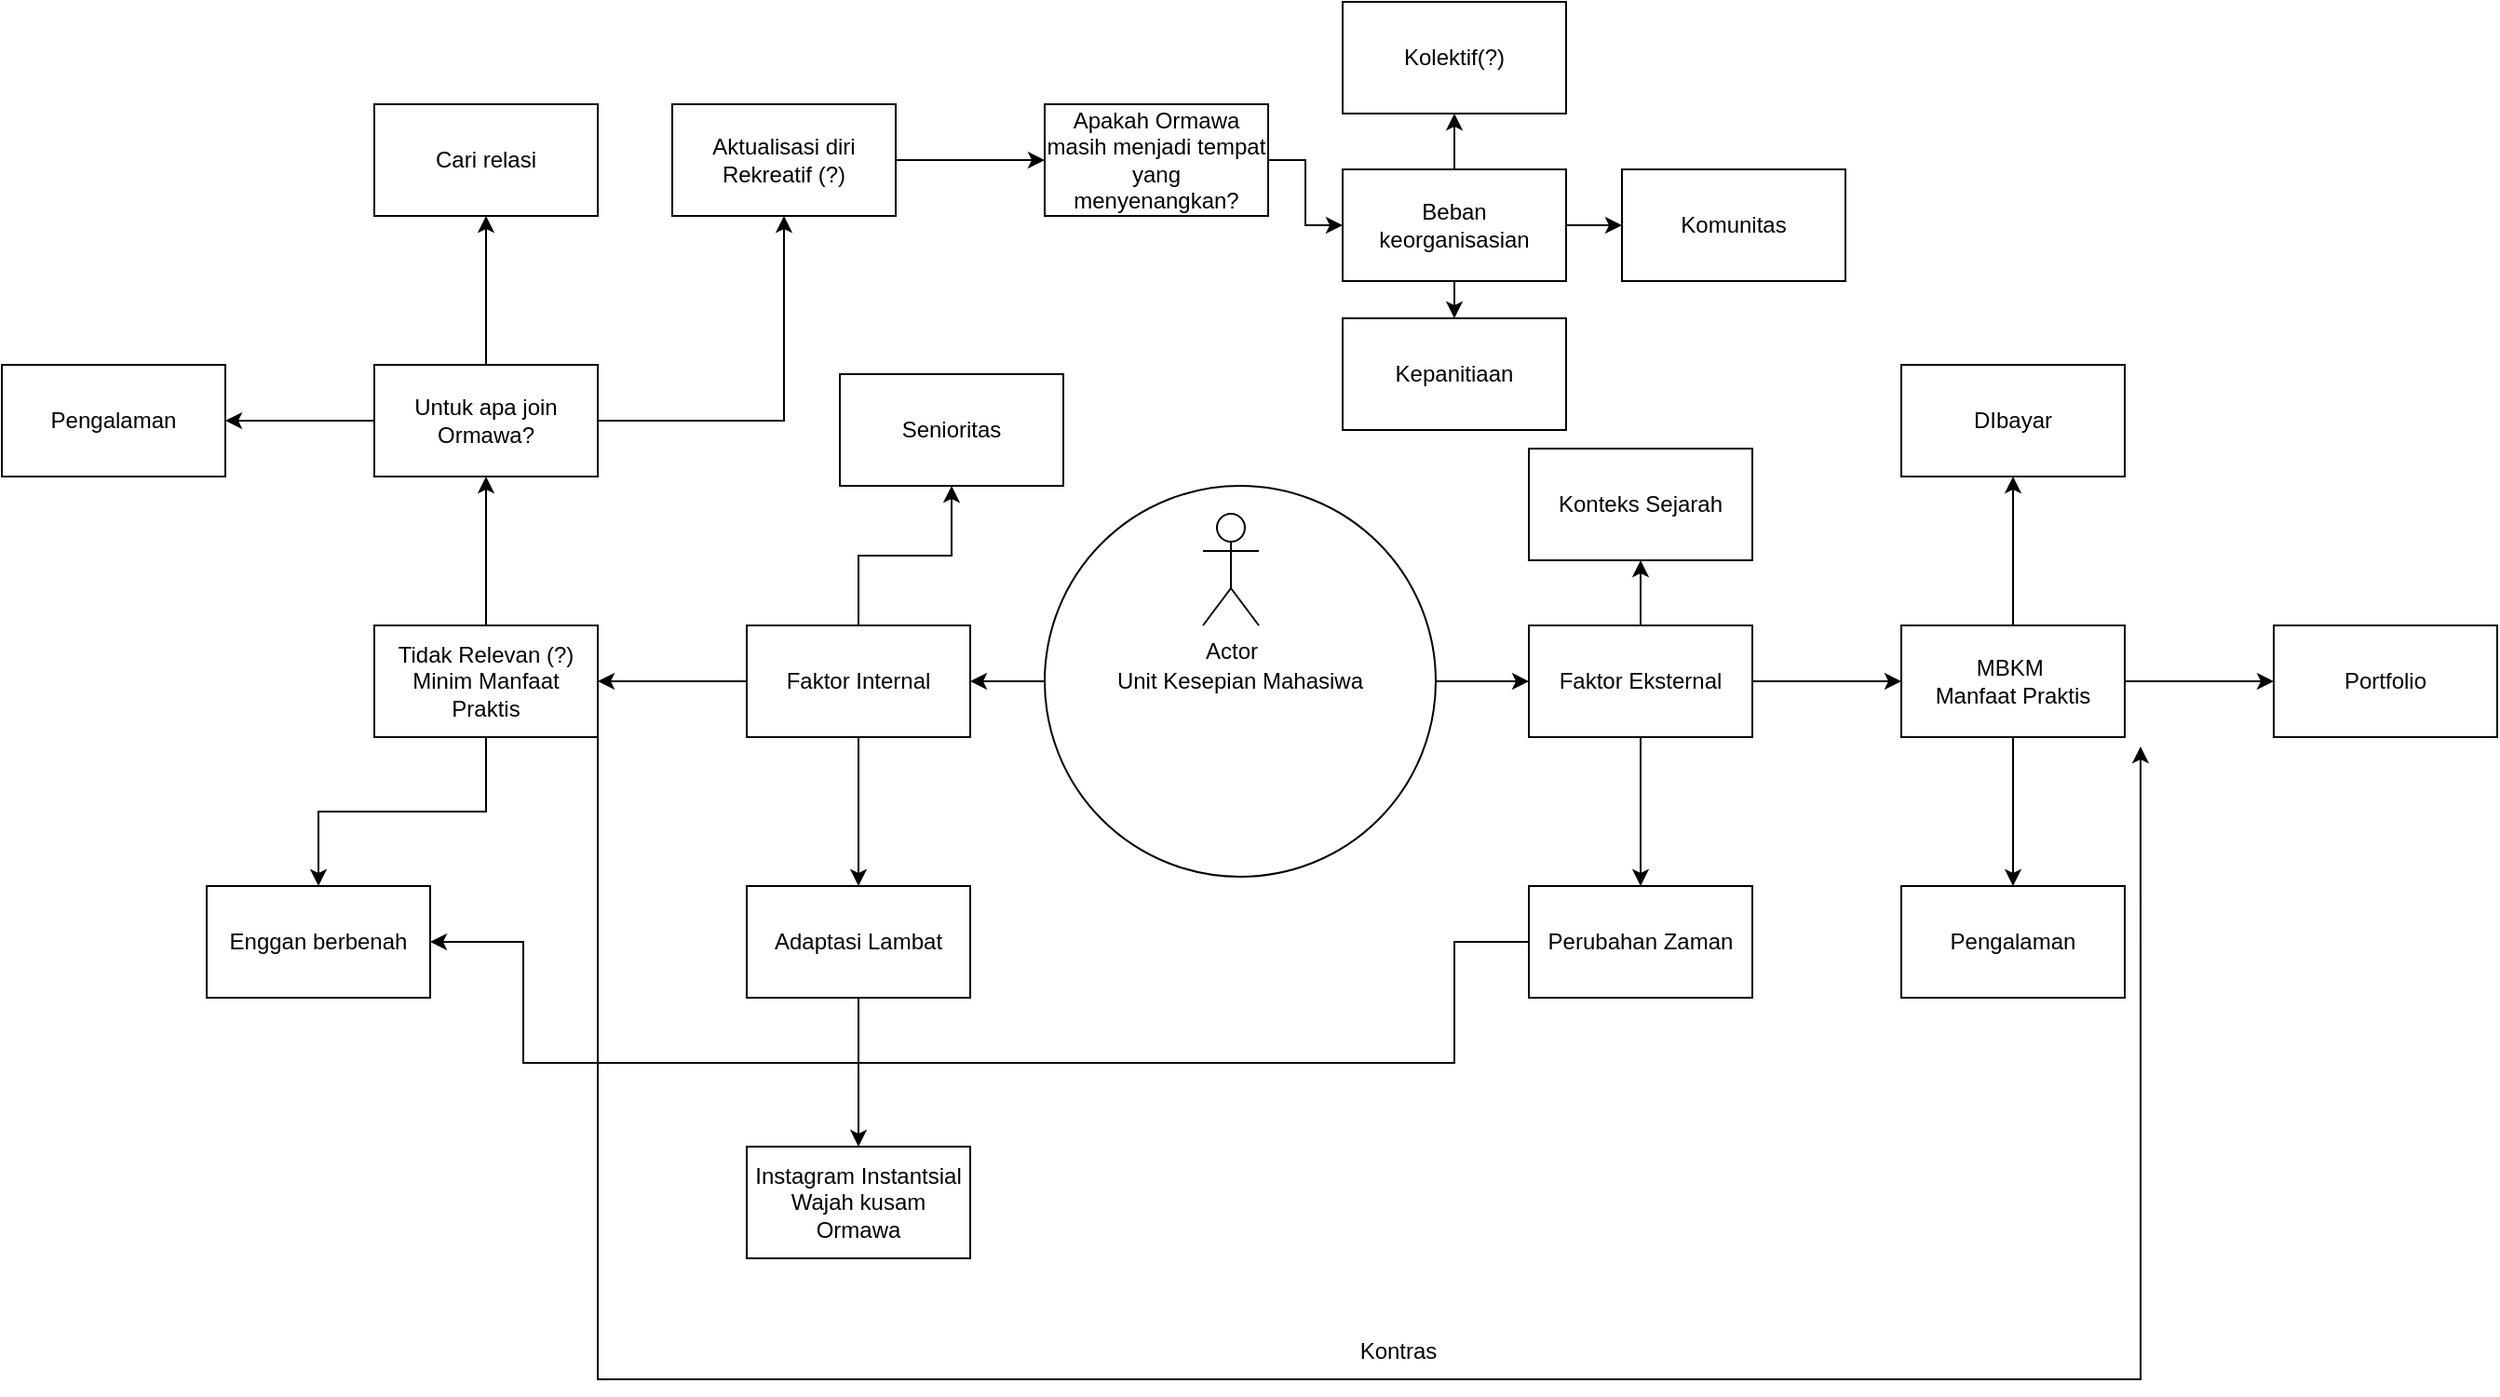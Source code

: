 <mxfile version="21.5.2" type="github">
  <diagram id="R2lEEEUBdFMjLlhIrx00" name="Page-1">
    <mxGraphModel dx="2080" dy="1715" grid="1" gridSize="10" guides="1" tooltips="1" connect="1" arrows="1" fold="1" page="1" pageScale="1" pageWidth="850" pageHeight="1100" math="0" shadow="0" extFonts="Permanent Marker^https://fonts.googleapis.com/css?family=Permanent+Marker">
      <root>
        <mxCell id="0" />
        <mxCell id="1" parent="0" />
        <mxCell id="OqAS81i2hFeotl8gmA47-10" value="" style="edgeStyle=orthogonalEdgeStyle;rounded=0;orthogonalLoop=1;jettySize=auto;html=1;" parent="1" source="OqAS81i2hFeotl8gmA47-8" target="OqAS81i2hFeotl8gmA47-9" edge="1">
          <mxGeometry relative="1" as="geometry" />
        </mxCell>
        <mxCell id="OqAS81i2hFeotl8gmA47-12" value="" style="edgeStyle=orthogonalEdgeStyle;rounded=0;orthogonalLoop=1;jettySize=auto;html=1;" parent="1" source="OqAS81i2hFeotl8gmA47-8" target="OqAS81i2hFeotl8gmA47-11" edge="1">
          <mxGeometry relative="1" as="geometry" />
        </mxCell>
        <mxCell id="OqAS81i2hFeotl8gmA47-8" value="Unit Kesepian Mahasiwa" style="ellipse;whiteSpace=wrap;html=1;aspect=fixed;" parent="1" vertex="1">
          <mxGeometry x="310" y="230" width="210" height="210" as="geometry" />
        </mxCell>
        <mxCell id="OqAS81i2hFeotl8gmA47-22" value="" style="edgeStyle=orthogonalEdgeStyle;rounded=0;orthogonalLoop=1;jettySize=auto;html=1;" parent="1" source="OqAS81i2hFeotl8gmA47-9" target="OqAS81i2hFeotl8gmA47-21" edge="1">
          <mxGeometry relative="1" as="geometry" />
        </mxCell>
        <mxCell id="OqAS81i2hFeotl8gmA47-24" value="" style="edgeStyle=orthogonalEdgeStyle;rounded=0;orthogonalLoop=1;jettySize=auto;html=1;" parent="1" source="OqAS81i2hFeotl8gmA47-9" target="OqAS81i2hFeotl8gmA47-23" edge="1">
          <mxGeometry relative="1" as="geometry" />
        </mxCell>
        <mxCell id="OqAS81i2hFeotl8gmA47-26" value="" style="edgeStyle=orthogonalEdgeStyle;rounded=0;orthogonalLoop=1;jettySize=auto;html=1;" parent="1" source="OqAS81i2hFeotl8gmA47-9" target="OqAS81i2hFeotl8gmA47-25" edge="1">
          <mxGeometry relative="1" as="geometry" />
        </mxCell>
        <mxCell id="OqAS81i2hFeotl8gmA47-9" value="Faktor Internal" style="whiteSpace=wrap;html=1;" parent="1" vertex="1">
          <mxGeometry x="150" y="305" width="120" height="60" as="geometry" />
        </mxCell>
        <mxCell id="OqAS81i2hFeotl8gmA47-16" value="" style="edgeStyle=orthogonalEdgeStyle;rounded=0;orthogonalLoop=1;jettySize=auto;html=1;" parent="1" source="OqAS81i2hFeotl8gmA47-11" target="OqAS81i2hFeotl8gmA47-15" edge="1">
          <mxGeometry relative="1" as="geometry" />
        </mxCell>
        <mxCell id="OqAS81i2hFeotl8gmA47-18" value="" style="edgeStyle=orthogonalEdgeStyle;rounded=0;orthogonalLoop=1;jettySize=auto;html=1;" parent="1" source="OqAS81i2hFeotl8gmA47-11" target="OqAS81i2hFeotl8gmA47-17" edge="1">
          <mxGeometry relative="1" as="geometry" />
        </mxCell>
        <mxCell id="OqAS81i2hFeotl8gmA47-20" value="" style="edgeStyle=orthogonalEdgeStyle;rounded=0;orthogonalLoop=1;jettySize=auto;html=1;" parent="1" source="OqAS81i2hFeotl8gmA47-11" target="OqAS81i2hFeotl8gmA47-19" edge="1">
          <mxGeometry relative="1" as="geometry" />
        </mxCell>
        <mxCell id="OqAS81i2hFeotl8gmA47-11" value="Faktor Eksternal" style="whiteSpace=wrap;html=1;" parent="1" vertex="1">
          <mxGeometry x="570" y="305" width="120" height="60" as="geometry" />
        </mxCell>
        <mxCell id="OqAS81i2hFeotl8gmA47-15" value="Konteks Sejarah" style="whiteSpace=wrap;html=1;" parent="1" vertex="1">
          <mxGeometry x="570" y="210" width="120" height="60" as="geometry" />
        </mxCell>
        <mxCell id="OqAS81i2hFeotl8gmA47-28" value="" style="edgeStyle=orthogonalEdgeStyle;rounded=0;orthogonalLoop=1;jettySize=auto;html=1;" parent="1" source="OqAS81i2hFeotl8gmA47-17" target="OqAS81i2hFeotl8gmA47-27" edge="1">
          <mxGeometry relative="1" as="geometry" />
        </mxCell>
        <mxCell id="OqAS81i2hFeotl8gmA47-30" value="" style="edgeStyle=orthogonalEdgeStyle;rounded=0;orthogonalLoop=1;jettySize=auto;html=1;" parent="1" source="OqAS81i2hFeotl8gmA47-17" target="OqAS81i2hFeotl8gmA47-29" edge="1">
          <mxGeometry relative="1" as="geometry" />
        </mxCell>
        <mxCell id="OqAS81i2hFeotl8gmA47-32" value="" style="edgeStyle=orthogonalEdgeStyle;rounded=0;orthogonalLoop=1;jettySize=auto;html=1;" parent="1" source="OqAS81i2hFeotl8gmA47-17" target="OqAS81i2hFeotl8gmA47-31" edge="1">
          <mxGeometry relative="1" as="geometry" />
        </mxCell>
        <mxCell id="OqAS81i2hFeotl8gmA47-17" value="MBKM&amp;nbsp;&lt;br&gt;Manfaat Praktis" style="whiteSpace=wrap;html=1;" parent="1" vertex="1">
          <mxGeometry x="770" y="305" width="120" height="60" as="geometry" />
        </mxCell>
        <mxCell id="8MupJtOycp20WZkieHKj-3" style="edgeStyle=orthogonalEdgeStyle;rounded=0;orthogonalLoop=1;jettySize=auto;html=1;entryX=1;entryY=0.5;entryDx=0;entryDy=0;" edge="1" parent="1" source="OqAS81i2hFeotl8gmA47-19" target="8MupJtOycp20WZkieHKj-1">
          <mxGeometry relative="1" as="geometry">
            <Array as="points">
              <mxPoint x="530" y="475" />
              <mxPoint x="530" y="540" />
              <mxPoint x="30" y="540" />
              <mxPoint x="30" y="475" />
            </Array>
          </mxGeometry>
        </mxCell>
        <mxCell id="OqAS81i2hFeotl8gmA47-19" value="Perubahan Zaman" style="whiteSpace=wrap;html=1;" parent="1" vertex="1">
          <mxGeometry x="570" y="445" width="120" height="60" as="geometry" />
        </mxCell>
        <mxCell id="OqAS81i2hFeotl8gmA47-21" value="Senioritas" style="whiteSpace=wrap;html=1;" parent="1" vertex="1">
          <mxGeometry x="200" y="170" width="120" height="60" as="geometry" />
        </mxCell>
        <mxCell id="OqAS81i2hFeotl8gmA47-54" value="" style="edgeStyle=orthogonalEdgeStyle;rounded=0;orthogonalLoop=1;jettySize=auto;html=1;" parent="1" source="OqAS81i2hFeotl8gmA47-23" target="OqAS81i2hFeotl8gmA47-53" edge="1">
          <mxGeometry relative="1" as="geometry" />
        </mxCell>
        <mxCell id="OqAS81i2hFeotl8gmA47-23" value="Adaptasi Lambat" style="whiteSpace=wrap;html=1;" parent="1" vertex="1">
          <mxGeometry x="150" y="445" width="120" height="60" as="geometry" />
        </mxCell>
        <mxCell id="OqAS81i2hFeotl8gmA47-34" value="" style="edgeStyle=orthogonalEdgeStyle;rounded=0;orthogonalLoop=1;jettySize=auto;html=1;" parent="1" source="OqAS81i2hFeotl8gmA47-25" target="OqAS81i2hFeotl8gmA47-33" edge="1">
          <mxGeometry relative="1" as="geometry" />
        </mxCell>
        <mxCell id="OqAS81i2hFeotl8gmA47-57" style="edgeStyle=orthogonalEdgeStyle;rounded=0;orthogonalLoop=1;jettySize=auto;html=1;exitX=1;exitY=1;exitDx=0;exitDy=0;" parent="1" source="OqAS81i2hFeotl8gmA47-25" edge="1">
          <mxGeometry relative="1" as="geometry">
            <mxPoint x="898.471" y="370" as="targetPoint" />
            <Array as="points">
              <mxPoint x="70" y="710" />
              <mxPoint x="899" y="710" />
            </Array>
          </mxGeometry>
        </mxCell>
        <mxCell id="8MupJtOycp20WZkieHKj-2" value="" style="edgeStyle=orthogonalEdgeStyle;rounded=0;orthogonalLoop=1;jettySize=auto;html=1;" edge="1" parent="1" source="OqAS81i2hFeotl8gmA47-25" target="8MupJtOycp20WZkieHKj-1">
          <mxGeometry relative="1" as="geometry" />
        </mxCell>
        <mxCell id="OqAS81i2hFeotl8gmA47-25" value="Tidak Relevan (?)&lt;br&gt;Minim Manfaat Praktis" style="whiteSpace=wrap;html=1;" parent="1" vertex="1">
          <mxGeometry x="-50" y="305" width="120" height="60" as="geometry" />
        </mxCell>
        <mxCell id="OqAS81i2hFeotl8gmA47-27" value="DIbayar" style="whiteSpace=wrap;html=1;" parent="1" vertex="1">
          <mxGeometry x="770" y="165" width="120" height="60" as="geometry" />
        </mxCell>
        <mxCell id="OqAS81i2hFeotl8gmA47-29" value="Portfolio" style="whiteSpace=wrap;html=1;" parent="1" vertex="1">
          <mxGeometry x="970" y="305" width="120" height="60" as="geometry" />
        </mxCell>
        <mxCell id="OqAS81i2hFeotl8gmA47-31" value="Pengalaman" style="whiteSpace=wrap;html=1;" parent="1" vertex="1">
          <mxGeometry x="770" y="445" width="120" height="60" as="geometry" />
        </mxCell>
        <mxCell id="OqAS81i2hFeotl8gmA47-36" value="" style="edgeStyle=orthogonalEdgeStyle;rounded=0;orthogonalLoop=1;jettySize=auto;html=1;" parent="1" source="OqAS81i2hFeotl8gmA47-33" target="OqAS81i2hFeotl8gmA47-35" edge="1">
          <mxGeometry relative="1" as="geometry" />
        </mxCell>
        <mxCell id="OqAS81i2hFeotl8gmA47-38" value="" style="edgeStyle=orthogonalEdgeStyle;rounded=0;orthogonalLoop=1;jettySize=auto;html=1;" parent="1" source="OqAS81i2hFeotl8gmA47-33" target="OqAS81i2hFeotl8gmA47-37" edge="1">
          <mxGeometry relative="1" as="geometry" />
        </mxCell>
        <mxCell id="OqAS81i2hFeotl8gmA47-41" value="" style="edgeStyle=orthogonalEdgeStyle;rounded=0;orthogonalLoop=1;jettySize=auto;html=1;" parent="1" source="OqAS81i2hFeotl8gmA47-33" target="OqAS81i2hFeotl8gmA47-40" edge="1">
          <mxGeometry relative="1" as="geometry" />
        </mxCell>
        <mxCell id="OqAS81i2hFeotl8gmA47-33" value="Untuk apa join Ormawa?" style="whiteSpace=wrap;html=1;" parent="1" vertex="1">
          <mxGeometry x="-50" y="165" width="120" height="60" as="geometry" />
        </mxCell>
        <mxCell id="OqAS81i2hFeotl8gmA47-35" value="Cari relasi" style="whiteSpace=wrap;html=1;" parent="1" vertex="1">
          <mxGeometry x="-50" y="25" width="120" height="60" as="geometry" />
        </mxCell>
        <mxCell id="OqAS81i2hFeotl8gmA47-37" value="Pengalaman" style="whiteSpace=wrap;html=1;" parent="1" vertex="1">
          <mxGeometry x="-250" y="165" width="120" height="60" as="geometry" />
        </mxCell>
        <mxCell id="OqAS81i2hFeotl8gmA47-43" value="" style="edgeStyle=orthogonalEdgeStyle;rounded=0;orthogonalLoop=1;jettySize=auto;html=1;" parent="1" source="OqAS81i2hFeotl8gmA47-40" target="OqAS81i2hFeotl8gmA47-42" edge="1">
          <mxGeometry relative="1" as="geometry" />
        </mxCell>
        <mxCell id="OqAS81i2hFeotl8gmA47-40" value="Aktualisasi diri&lt;br&gt;Rekreatif (?)" style="whiteSpace=wrap;html=1;" parent="1" vertex="1">
          <mxGeometry x="110" y="25" width="120" height="60" as="geometry" />
        </mxCell>
        <mxCell id="OqAS81i2hFeotl8gmA47-45" value="" style="edgeStyle=orthogonalEdgeStyle;rounded=0;orthogonalLoop=1;jettySize=auto;html=1;" parent="1" source="OqAS81i2hFeotl8gmA47-42" target="OqAS81i2hFeotl8gmA47-44" edge="1">
          <mxGeometry relative="1" as="geometry" />
        </mxCell>
        <mxCell id="OqAS81i2hFeotl8gmA47-42" value="Apakah Ormawa masih menjadi tempat yang menyenangkan?" style="whiteSpace=wrap;html=1;" parent="1" vertex="1">
          <mxGeometry x="310" y="25" width="120" height="60" as="geometry" />
        </mxCell>
        <mxCell id="OqAS81i2hFeotl8gmA47-48" value="" style="edgeStyle=orthogonalEdgeStyle;rounded=0;orthogonalLoop=1;jettySize=auto;html=1;" parent="1" source="OqAS81i2hFeotl8gmA47-44" target="OqAS81i2hFeotl8gmA47-47" edge="1">
          <mxGeometry relative="1" as="geometry" />
        </mxCell>
        <mxCell id="OqAS81i2hFeotl8gmA47-50" value="" style="edgeStyle=orthogonalEdgeStyle;rounded=0;orthogonalLoop=1;jettySize=auto;html=1;" parent="1" source="OqAS81i2hFeotl8gmA47-44" target="OqAS81i2hFeotl8gmA47-49" edge="1">
          <mxGeometry relative="1" as="geometry" />
        </mxCell>
        <mxCell id="OqAS81i2hFeotl8gmA47-52" value="" style="edgeStyle=orthogonalEdgeStyle;rounded=0;orthogonalLoop=1;jettySize=auto;html=1;" parent="1" source="OqAS81i2hFeotl8gmA47-44" target="OqAS81i2hFeotl8gmA47-51" edge="1">
          <mxGeometry relative="1" as="geometry" />
        </mxCell>
        <mxCell id="OqAS81i2hFeotl8gmA47-44" value="Beban keorganisasian" style="whiteSpace=wrap;html=1;" parent="1" vertex="1">
          <mxGeometry x="470" y="60" width="120" height="60" as="geometry" />
        </mxCell>
        <mxCell id="OqAS81i2hFeotl8gmA47-47" value="Kepanitiaan" style="whiteSpace=wrap;html=1;" parent="1" vertex="1">
          <mxGeometry x="470" y="140" width="120" height="60" as="geometry" />
        </mxCell>
        <mxCell id="OqAS81i2hFeotl8gmA47-49" value="Komunitas" style="whiteSpace=wrap;html=1;" parent="1" vertex="1">
          <mxGeometry x="620" y="60" width="120" height="60" as="geometry" />
        </mxCell>
        <mxCell id="OqAS81i2hFeotl8gmA47-51" value="Kolektif(?)" style="whiteSpace=wrap;html=1;" parent="1" vertex="1">
          <mxGeometry x="470" y="-30" width="120" height="60" as="geometry" />
        </mxCell>
        <mxCell id="OqAS81i2hFeotl8gmA47-53" value="Instagram Instantsial&lt;br&gt;Wajah kusam Ormawa" style="whiteSpace=wrap;html=1;" parent="1" vertex="1">
          <mxGeometry x="150" y="585" width="120" height="60" as="geometry" />
        </mxCell>
        <mxCell id="OqAS81i2hFeotl8gmA47-55" value="Actor" style="shape=umlActor;verticalLabelPosition=bottom;verticalAlign=top;html=1;outlineConnect=0;" parent="1" vertex="1">
          <mxGeometry x="395" y="245" width="30" height="60" as="geometry" />
        </mxCell>
        <mxCell id="OqAS81i2hFeotl8gmA47-58" value="Kontras" style="text;html=1;strokeColor=none;fillColor=none;align=center;verticalAlign=middle;whiteSpace=wrap;rounded=0;" parent="1" vertex="1">
          <mxGeometry x="470" y="680" width="60" height="30" as="geometry" />
        </mxCell>
        <mxCell id="8MupJtOycp20WZkieHKj-1" value="Enggan berbenah" style="whiteSpace=wrap;html=1;" vertex="1" parent="1">
          <mxGeometry x="-140" y="445" width="120" height="60" as="geometry" />
        </mxCell>
      </root>
    </mxGraphModel>
  </diagram>
</mxfile>
